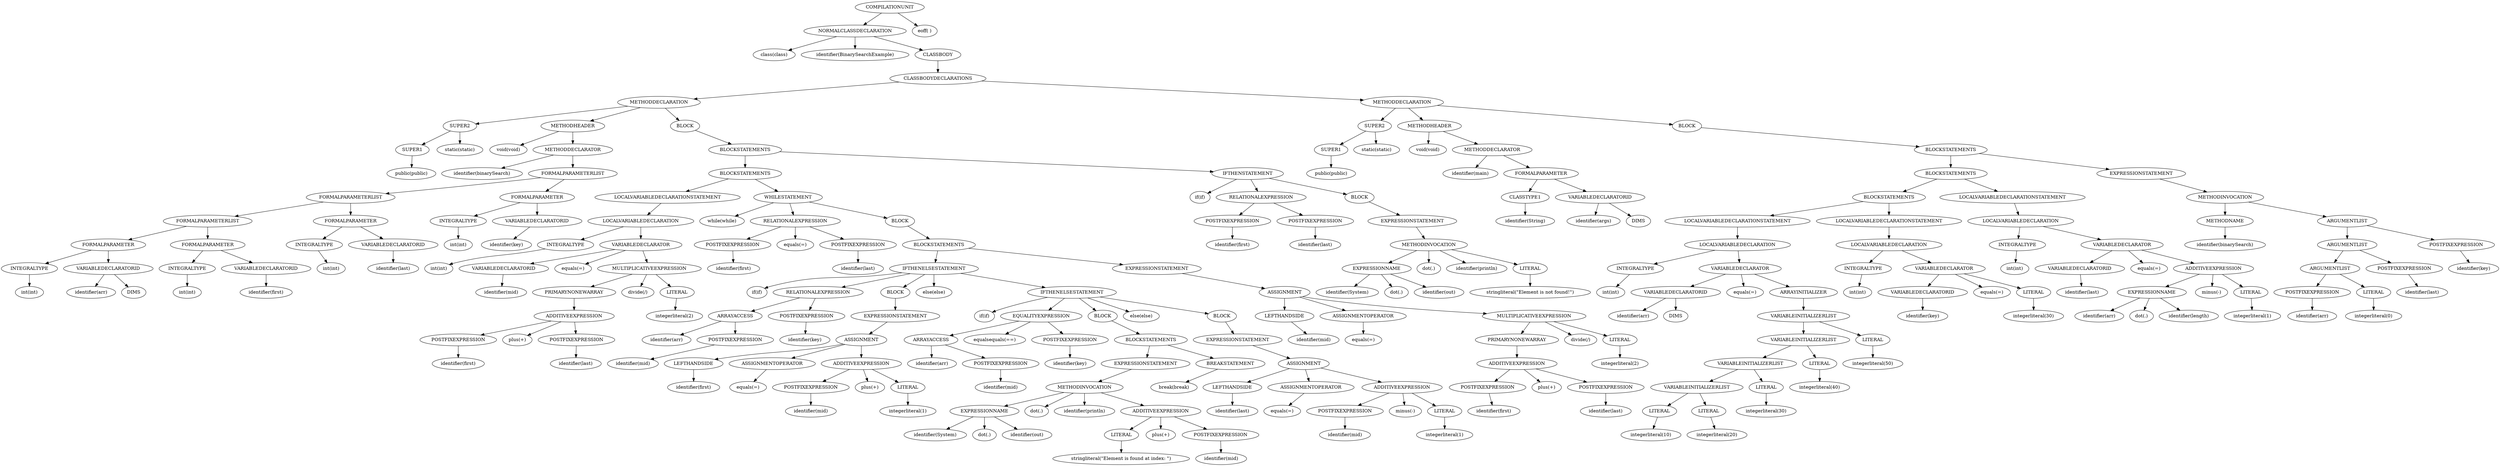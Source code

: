 digraph ASTVisual {
 ordering = out ;
10 [ label="SUPER1"]
20 [ label="public(public)"]
30 [ label="SUPER2"]
40 [ label="static(static)"]
50 [ label="INTEGRALTYPE"]
60 [ label="int(int)"]
70 [ label="DIMS"]
80 [ label="VARIABLEDECLARATORID"]
90 [ label="identifier(arr)"]
100 [ label="FORMALPARAMETER"]
110 [ label="INTEGRALTYPE"]
120 [ label="int(int)"]
130 [ label="VARIABLEDECLARATORID"]
140 [ label="identifier(first)"]
150 [ label="FORMALPARAMETER"]
160 [ label="FORMALPARAMETERLIST"]
170 [ label="INTEGRALTYPE"]
180 [ label="int(int)"]
190 [ label="VARIABLEDECLARATORID"]
200 [ label="identifier(last)"]
210 [ label="FORMALPARAMETER"]
220 [ label="FORMALPARAMETERLIST"]
230 [ label="INTEGRALTYPE"]
240 [ label="int(int)"]
250 [ label="VARIABLEDECLARATORID"]
260 [ label="identifier(key)"]
270 [ label="FORMALPARAMETER"]
280 [ label="FORMALPARAMETERLIST"]
290 [ label="METHODDECLARATOR"]
300 [ label="identifier(binarySearch)"]
310 [ label="METHODHEADER"]
320 [ label="void(void)"]
330 [ label="INTEGRALTYPE"]
340 [ label="int(int)"]
350 [ label="VARIABLEDECLARATORID"]
360 [ label="identifier(mid)"]
370 [ label="POSTFIXEXPRESSION"]
380 [ label="identifier(first)"]
390 [ label="POSTFIXEXPRESSION"]
400 [ label="identifier(last)"]
410 [ label="ADDITIVEEXPRESSION"]
420 [ label="plus(+)"]
430 [ label="PRIMARYNONEWARRAY"]
440 [ label="LITERAL"]
450 [ label="integerliteral(2)"]
460 [ label="MULTIPLICATIVEEXPRESSION"]
470 [ label="divide(/)"]
480 [ label="VARIABLEDECLARATOR"]
490 [ label="equals(=)"]
500 [ label="LOCALVARIABLEDECLARATION"]
510 [ label="LOCALVARIABLEDECLARATIONSTATEMENT"]
520 [ label="POSTFIXEXPRESSION"]
530 [ label="identifier(first)"]
540 [ label="POSTFIXEXPRESSION"]
550 [ label="identifier(last)"]
560 [ label="RELATIONALEXPRESSION"]
570 [ label="equals(=)"]
580 [ label="POSTFIXEXPRESSION"]
590 [ label="identifier(mid)"]
600 [ label="ARRAYACCESS"]
610 [ label="identifier(arr)"]
620 [ label="POSTFIXEXPRESSION"]
630 [ label="identifier(key)"]
640 [ label="RELATIONALEXPRESSION"]
650 [ label="LEFTHANDSIDE"]
660 [ label="identifier(first)"]
670 [ label="ASSIGNMENTOPERATOR"]
680 [ label="equals(=)"]
690 [ label="POSTFIXEXPRESSION"]
700 [ label="identifier(mid)"]
710 [ label="LITERAL"]
720 [ label="integerliteral(1)"]
730 [ label="ADDITIVEEXPRESSION"]
740 [ label="plus(+)"]
750 [ label="ASSIGNMENT"]
760 [ label="EXPRESSIONSTATEMENT"]
770 [ label="BLOCK"]
780 [ label="POSTFIXEXPRESSION"]
790 [ label="identifier(mid)"]
800 [ label="ARRAYACCESS"]
810 [ label="identifier(arr)"]
820 [ label="POSTFIXEXPRESSION"]
830 [ label="identifier(key)"]
840 [ label="EQUALITYEXPRESSION"]
850 [ label="equalsequals(==)"]
860 [ label="EXPRESSIONNAME"]
870 [ label="identifier(System)"]
880 [ label="dot(.)"]
890 [ label="identifier(out)"]
900 [ label="LITERAL"]
910 [ label="stringliteral(\"Element is found at index: \")"]
920 [ label="POSTFIXEXPRESSION"]
930 [ label="identifier(mid)"]
940 [ label="ADDITIVEEXPRESSION"]
950 [ label="plus(+)"]
960 [ label="METHODINVOCATION"]
970 [ label="dot(.)"]
980 [ label="identifier(println)"]
990 [ label="EXPRESSIONSTATEMENT"]
1000 [ label="BREAKSTATEMENT"]
1010 [ label="break(break)"]
1020 [ label="BLOCKSTATEMENTS"]
1030 [ label="BLOCK"]
1040 [ label="LEFTHANDSIDE"]
1050 [ label="identifier(last)"]
1060 [ label="ASSIGNMENTOPERATOR"]
1070 [ label="equals(=)"]
1080 [ label="POSTFIXEXPRESSION"]
1090 [ label="identifier(mid)"]
1100 [ label="LITERAL"]
1110 [ label="integerliteral(1)"]
1120 [ label="ADDITIVEEXPRESSION"]
1130 [ label="minus(-)"]
1140 [ label="ASSIGNMENT"]
1150 [ label="EXPRESSIONSTATEMENT"]
1160 [ label="BLOCK"]
1170 [ label="IFTHENELSESTATEMENT"]
1180 [ label="if(if)"]
1190 [ label="else(else)"]
1200 [ label="IFTHENELSESTATEMENT"]
1210 [ label="if(if)"]
1220 [ label="else(else)"]
1230 [ label="LEFTHANDSIDE"]
1240 [ label="identifier(mid)"]
1250 [ label="ASSIGNMENTOPERATOR"]
1260 [ label="equals(=)"]
1270 [ label="POSTFIXEXPRESSION"]
1280 [ label="identifier(first)"]
1290 [ label="POSTFIXEXPRESSION"]
1300 [ label="identifier(last)"]
1310 [ label="ADDITIVEEXPRESSION"]
1320 [ label="plus(+)"]
1330 [ label="PRIMARYNONEWARRAY"]
1340 [ label="LITERAL"]
1350 [ label="integerliteral(2)"]
1360 [ label="MULTIPLICATIVEEXPRESSION"]
1370 [ label="divide(/)"]
1380 [ label="ASSIGNMENT"]
1390 [ label="EXPRESSIONSTATEMENT"]
1400 [ label="BLOCKSTATEMENTS"]
1410 [ label="BLOCK"]
1420 [ label="WHILESTATEMENT"]
1430 [ label="while(while)"]
1440 [ label="BLOCKSTATEMENTS"]
1450 [ label="POSTFIXEXPRESSION"]
1460 [ label="identifier(first)"]
1470 [ label="POSTFIXEXPRESSION"]
1480 [ label="identifier(last)"]
1490 [ label="RELATIONALEXPRESSION"]
1500 [ label="EXPRESSIONNAME"]
1510 [ label="identifier(System)"]
1520 [ label="dot(.)"]
1530 [ label="identifier(out)"]
1540 [ label="LITERAL"]
1550 [ label="stringliteral(\"Element is not found!\")"]
1560 [ label="METHODINVOCATION"]
1570 [ label="dot(.)"]
1580 [ label="identifier(println)"]
1590 [ label="EXPRESSIONSTATEMENT"]
1600 [ label="BLOCK"]
1610 [ label="IFTHENSTATEMENT"]
1620 [ label="if(if)"]
1630 [ label="BLOCKSTATEMENTS"]
1640 [ label="BLOCK"]
1650 [ label="METHODDECLARATION"]
1660 [ label="SUPER1"]
1670 [ label="public(public)"]
1680 [ label="SUPER2"]
1690 [ label="static(static)"]
1700 [ label="CLASSTYPE1"]
1710 [ label="identifier(String)"]
1720 [ label="DIMS"]
1730 [ label="VARIABLEDECLARATORID"]
1740 [ label="identifier(args)"]
1750 [ label="FORMALPARAMETER"]
1760 [ label="METHODDECLARATOR"]
1770 [ label="identifier(main)"]
1780 [ label="METHODHEADER"]
1790 [ label="void(void)"]
1800 [ label="INTEGRALTYPE"]
1810 [ label="int(int)"]
1820 [ label="DIMS"]
1830 [ label="VARIABLEDECLARATORID"]
1840 [ label="identifier(arr)"]
1850 [ label="LITERAL"]
1860 [ label="integerliteral(10)"]
1870 [ label="LITERAL"]
1880 [ label="integerliteral(20)"]
1890 [ label="VARIABLEINITIALIZERLIST"]
1900 [ label="LITERAL"]
1910 [ label="integerliteral(30)"]
1920 [ label="VARIABLEINITIALIZERLIST"]
1930 [ label="LITERAL"]
1940 [ label="integerliteral(40)"]
1950 [ label="VARIABLEINITIALIZERLIST"]
1960 [ label="LITERAL"]
1970 [ label="integerliteral(50)"]
1980 [ label="VARIABLEINITIALIZERLIST"]
1990 [ label="ARRAYINITIALIZER"]
2000 [ label="VARIABLEDECLARATOR"]
2010 [ label="equals(=)"]
2020 [ label="LOCALVARIABLEDECLARATION"]
2030 [ label="LOCALVARIABLEDECLARATIONSTATEMENT"]
2040 [ label="INTEGRALTYPE"]
2050 [ label="int(int)"]
2060 [ label="VARIABLEDECLARATORID"]
2070 [ label="identifier(key)"]
2080 [ label="LITERAL"]
2090 [ label="integerliteral(30)"]
2100 [ label="VARIABLEDECLARATOR"]
2110 [ label="equals(=)"]
2120 [ label="LOCALVARIABLEDECLARATION"]
2130 [ label="LOCALVARIABLEDECLARATIONSTATEMENT"]
2140 [ label="BLOCKSTATEMENTS"]
2150 [ label="INTEGRALTYPE"]
2160 [ label="int(int)"]
2170 [ label="VARIABLEDECLARATORID"]
2180 [ label="identifier(last)"]
2190 [ label="EXPRESSIONNAME"]
2200 [ label="identifier(arr)"]
2210 [ label="dot(.)"]
2220 [ label="identifier(length)"]
2230 [ label="LITERAL"]
2240 [ label="integerliteral(1)"]
2250 [ label="ADDITIVEEXPRESSION"]
2260 [ label="minus(-)"]
2270 [ label="VARIABLEDECLARATOR"]
2280 [ label="equals(=)"]
2290 [ label="LOCALVARIABLEDECLARATION"]
2300 [ label="LOCALVARIABLEDECLARATIONSTATEMENT"]
2310 [ label="BLOCKSTATEMENTS"]
2320 [ label="METHODNAME"]
2330 [ label="identifier(binarySearch)"]
2340 [ label="POSTFIXEXPRESSION"]
2350 [ label="identifier(arr)"]
2360 [ label="LITERAL"]
2370 [ label="integerliteral(0)"]
2380 [ label="ARGUMENTLIST"]
2390 [ label="POSTFIXEXPRESSION"]
2400 [ label="identifier(last)"]
2410 [ label="ARGUMENTLIST"]
2420 [ label="POSTFIXEXPRESSION"]
2430 [ label="identifier(key)"]
2440 [ label="ARGUMENTLIST"]
2450 [ label="METHODINVOCATION"]
2460 [ label="EXPRESSIONSTATEMENT"]
2470 [ label="BLOCKSTATEMENTS"]
2480 [ label="BLOCK"]
2490 [ label="METHODDECLARATION"]
2500 [ label="CLASSBODYDECLARATIONS"]
2510 [ label="CLASSBODY"]
2520 [ label="NORMALCLASSDECLARATION"]
2530 [ label="class(class)"]
2540 [ label="identifier(BinarySearchExample)"]
2550 [ label="COMPILATIONUNIT"]
2560 [ label="eoff( )"]
10 -> 20[ label=""]
30 -> 10[ label=""]
30 -> 40[ label=""]
50 -> 60[ label=""]
80 -> 90[ label=""]
80 -> 70[ label=""]
100 -> 50[ label=""]
100 -> 80[ label=""]
110 -> 120[ label=""]
130 -> 140[ label=""]
150 -> 110[ label=""]
150 -> 130[ label=""]
160 -> 100[ label=""]
160 -> 150[ label=""]
170 -> 180[ label=""]
190 -> 200[ label=""]
210 -> 170[ label=""]
210 -> 190[ label=""]
220 -> 160[ label=""]
220 -> 210[ label=""]
230 -> 240[ label=""]
250 -> 260[ label=""]
270 -> 230[ label=""]
270 -> 250[ label=""]
280 -> 220[ label=""]
280 -> 270[ label=""]
290 -> 300[ label=""]
290 -> 280[ label=""]
310 -> 320[ label=""]
310 -> 290[ label=""]
330 -> 340[ label=""]
350 -> 360[ label=""]
370 -> 380[ label=""]
390 -> 400[ label=""]
410 -> 370[ label=""]
410 -> 420[ label=""]
410 -> 390[ label=""]
430 -> 410[ label=""]
440 -> 450[ label=""]
460 -> 430[ label=""]
460 -> 470[ label=""]
460 -> 440[ label=""]
480 -> 350[ label=""]
480 -> 490[ label=""]
480 -> 460[ label=""]
500 -> 330[ label=""]
500 -> 480[ label=""]
510 -> 500[ label=""]
520 -> 530[ label=""]
540 -> 550[ label=""]
560 -> 520[ label=""]
560 -> 570[ label=""]
560 -> 540[ label=""]
580 -> 590[ label=""]
600 -> 610[ label=""]
600 -> 580[ label=""]
620 -> 630[ label=""]
640 -> 600[ label=""]
640 -> 620[ label=""]
650 -> 660[ label=""]
670 -> 680[ label=""]
690 -> 700[ label=""]
710 -> 720[ label=""]
730 -> 690[ label=""]
730 -> 740[ label=""]
730 -> 710[ label=""]
750 -> 650[ label=""]
750 -> 670[ label=""]
750 -> 730[ label=""]
760 -> 750[ label=""]
770 -> 760[ label=""]
780 -> 790[ label=""]
800 -> 810[ label=""]
800 -> 780[ label=""]
820 -> 830[ label=""]
840 -> 800[ label=""]
840 -> 850[ label=""]
840 -> 820[ label=""]
860 -> 870[ label=""]
860 -> 880[ label=""]
860 -> 890[ label=""]
900 -> 910[ label=""]
920 -> 930[ label=""]
940 -> 900[ label=""]
940 -> 950[ label=""]
940 -> 920[ label=""]
960 -> 860[ label=""]
960 -> 970[ label=""]
960 -> 980[ label=""]
960 -> 940[ label=""]
990 -> 960[ label=""]
1000 -> 1010[ label=""]
1020 -> 990[ label=""]
1020 -> 1000[ label=""]
1030 -> 1020[ label=""]
1040 -> 1050[ label=""]
1060 -> 1070[ label=""]
1080 -> 1090[ label=""]
1100 -> 1110[ label=""]
1120 -> 1080[ label=""]
1120 -> 1130[ label=""]
1120 -> 1100[ label=""]
1140 -> 1040[ label=""]
1140 -> 1060[ label=""]
1140 -> 1120[ label=""]
1150 -> 1140[ label=""]
1160 -> 1150[ label=""]
1170 -> 1180[ label=""]
1170 -> 840[ label=""]
1170 -> 1030[ label=""]
1170 -> 1190[ label=""]
1170 -> 1160[ label=""]
1200 -> 1210[ label=""]
1200 -> 640[ label=""]
1200 -> 770[ label=""]
1200 -> 1220[ label=""]
1200 -> 1170[ label=""]
1230 -> 1240[ label=""]
1250 -> 1260[ label=""]
1270 -> 1280[ label=""]
1290 -> 1300[ label=""]
1310 -> 1270[ label=""]
1310 -> 1320[ label=""]
1310 -> 1290[ label=""]
1330 -> 1310[ label=""]
1340 -> 1350[ label=""]
1360 -> 1330[ label=""]
1360 -> 1370[ label=""]
1360 -> 1340[ label=""]
1380 -> 1230[ label=""]
1380 -> 1250[ label=""]
1380 -> 1360[ label=""]
1390 -> 1380[ label=""]
1400 -> 1200[ label=""]
1400 -> 1390[ label=""]
1410 -> 1400[ label=""]
1420 -> 1430[ label=""]
1420 -> 560[ label=""]
1420 -> 1410[ label=""]
1440 -> 510[ label=""]
1440 -> 1420[ label=""]
1450 -> 1460[ label=""]
1470 -> 1480[ label=""]
1490 -> 1450[ label=""]
1490 -> 1470[ label=""]
1500 -> 1510[ label=""]
1500 -> 1520[ label=""]
1500 -> 1530[ label=""]
1540 -> 1550[ label=""]
1560 -> 1500[ label=""]
1560 -> 1570[ label=""]
1560 -> 1580[ label=""]
1560 -> 1540[ label=""]
1590 -> 1560[ label=""]
1600 -> 1590[ label=""]
1610 -> 1620[ label=""]
1610 -> 1490[ label=""]
1610 -> 1600[ label=""]
1630 -> 1440[ label=""]
1630 -> 1610[ label=""]
1640 -> 1630[ label=""]
1650 -> 30[ label=""]
1650 -> 310[ label=""]
1650 -> 1640[ label=""]
1660 -> 1670[ label=""]
1680 -> 1660[ label=""]
1680 -> 1690[ label=""]
1700 -> 1710[ label=""]
1730 -> 1740[ label=""]
1730 -> 1720[ label=""]
1750 -> 1700[ label=""]
1750 -> 1730[ label=""]
1760 -> 1770[ label=""]
1760 -> 1750[ label=""]
1780 -> 1790[ label=""]
1780 -> 1760[ label=""]
1800 -> 1810[ label=""]
1830 -> 1840[ label=""]
1830 -> 1820[ label=""]
1850 -> 1860[ label=""]
1870 -> 1880[ label=""]
1890 -> 1850[ label=""]
1890 -> 1870[ label=""]
1900 -> 1910[ label=""]
1920 -> 1890[ label=""]
1920 -> 1900[ label=""]
1930 -> 1940[ label=""]
1950 -> 1920[ label=""]
1950 -> 1930[ label=""]
1960 -> 1970[ label=""]
1980 -> 1950[ label=""]
1980 -> 1960[ label=""]
1990 -> 1980[ label=""]
2000 -> 1830[ label=""]
2000 -> 2010[ label=""]
2000 -> 1990[ label=""]
2020 -> 1800[ label=""]
2020 -> 2000[ label=""]
2030 -> 2020[ label=""]
2040 -> 2050[ label=""]
2060 -> 2070[ label=""]
2080 -> 2090[ label=""]
2100 -> 2060[ label=""]
2100 -> 2110[ label=""]
2100 -> 2080[ label=""]
2120 -> 2040[ label=""]
2120 -> 2100[ label=""]
2130 -> 2120[ label=""]
2140 -> 2030[ label=""]
2140 -> 2130[ label=""]
2150 -> 2160[ label=""]
2170 -> 2180[ label=""]
2190 -> 2200[ label=""]
2190 -> 2210[ label=""]
2190 -> 2220[ label=""]
2230 -> 2240[ label=""]
2250 -> 2190[ label=""]
2250 -> 2260[ label=""]
2250 -> 2230[ label=""]
2270 -> 2170[ label=""]
2270 -> 2280[ label=""]
2270 -> 2250[ label=""]
2290 -> 2150[ label=""]
2290 -> 2270[ label=""]
2300 -> 2290[ label=""]
2310 -> 2140[ label=""]
2310 -> 2300[ label=""]
2320 -> 2330[ label=""]
2340 -> 2350[ label=""]
2360 -> 2370[ label=""]
2380 -> 2340[ label=""]
2380 -> 2360[ label=""]
2390 -> 2400[ label=""]
2410 -> 2380[ label=""]
2410 -> 2390[ label=""]
2420 -> 2430[ label=""]
2440 -> 2410[ label=""]
2440 -> 2420[ label=""]
2450 -> 2320[ label=""]
2450 -> 2440[ label=""]
2460 -> 2450[ label=""]
2470 -> 2310[ label=""]
2470 -> 2460[ label=""]
2480 -> 2470[ label=""]
2490 -> 1680[ label=""]
2490 -> 1780[ label=""]
2490 -> 2480[ label=""]
2500 -> 1650[ label=""]
2500 -> 2490[ label=""]
2510 -> 2500[ label=""]
2520 -> 2530[ label=""]
2520 -> 2540[ label=""]
2520 -> 2510[ label=""]
2550 -> 2520[ label=""]
2550 -> 2560[ label=""]
  }
